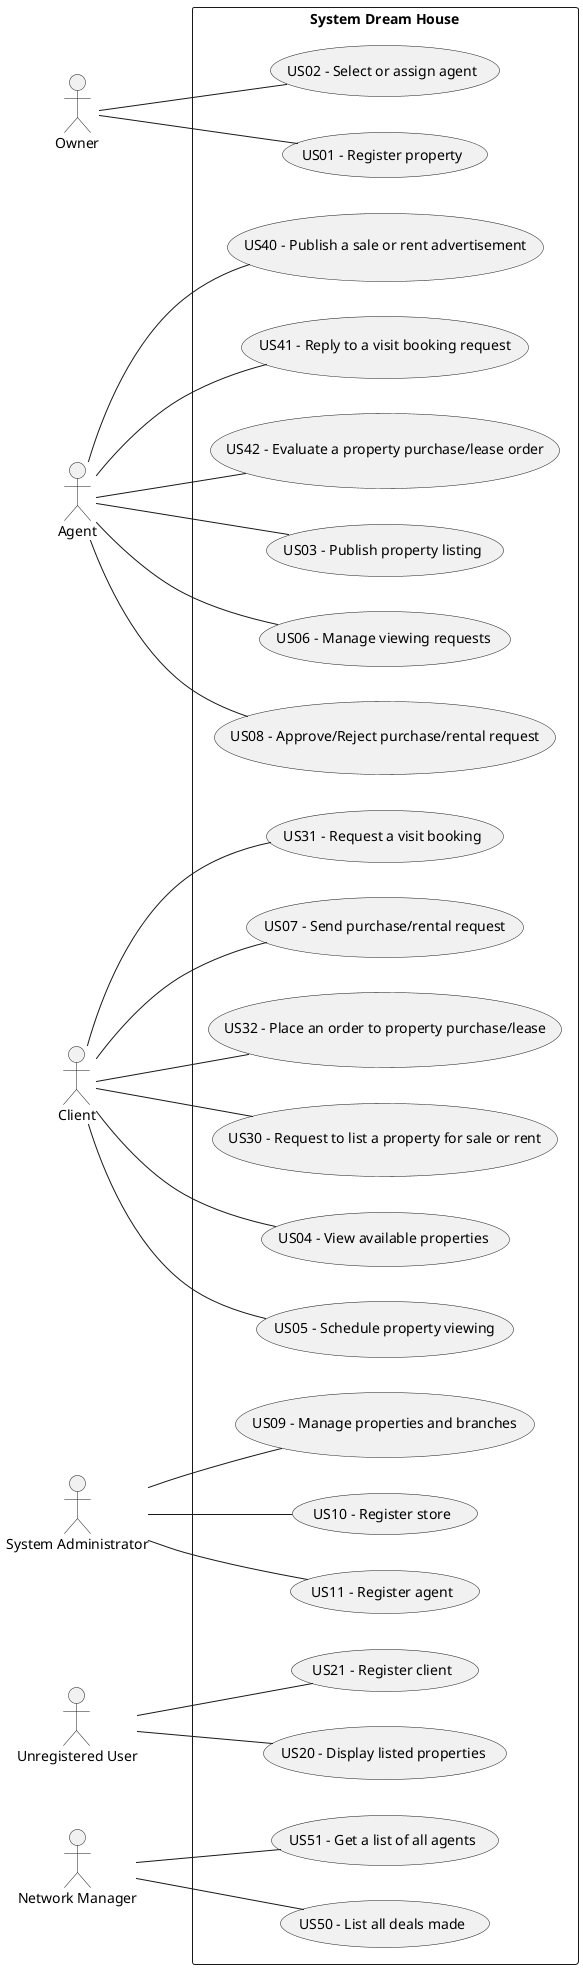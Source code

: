 @startuml
left to right direction

actor "Owner" as owner
actor "Agent" as agent
actor "Client" as client
actor "System Administrator" as admin
actor "Unregistered User" as unregisteredUser
actor "Network Manager" as networkManager

rectangle "System Dream House" {

    usecase "US01 - Register property" as US01
    usecase "US02 - Select or assign agent" as US02
    usecase "US03 - Publish property listing" as US03
    usecase "US04 - View available properties" as US04
    usecase "US05 - Schedule property viewing" as US05
    usecase "US06 - Manage viewing requests" as US06
    usecase "US07 - Send purchase/rental request" as US07
    usecase "US08 - Approve/Reject purchase/rental request" as US08
    usecase "US09 - Manage properties and branches" as US09
    usecase "US10 - Register store" as US10
    usecase "US11 - Register agent" as US11
    usecase "US20 - Display listed properties" as US20
    usecase "US21 - Register client" as US21
    usecase "US30 - Request to list a property for sale or rent" as US30
    usecase "US31 - Request a visit booking" as US31
    usecase "US40 - Publish a sale or rent advertisement" as US40
    usecase "US51 - Get a list of all agents" as US51
    usecase "US32 - Place an order to property purchase/lease" as US32
    usecase "US41 - Reply to a visit booking request" as US41
    usecase "US42 - Evaluate a property purchase/lease order" as US42
    usecase "US50 - List all deals made" as US50

}

' Relacionamentos dos atores com os casos de uso
owner -- US01
owner -- US02
agent -- US03
client -- US04
client -- US05
client -- US32
agent -- US06
client -- US07
agent -- US08
admin -- US09
admin -- US10
admin -- US11
unregisteredUser -- US21
unregisteredUser -- US20
client -- US30
client -- US31
agent -- US40
agent -- US41
agent -- US42
networkManager -- US51
networkManager -- US50
@enduml
